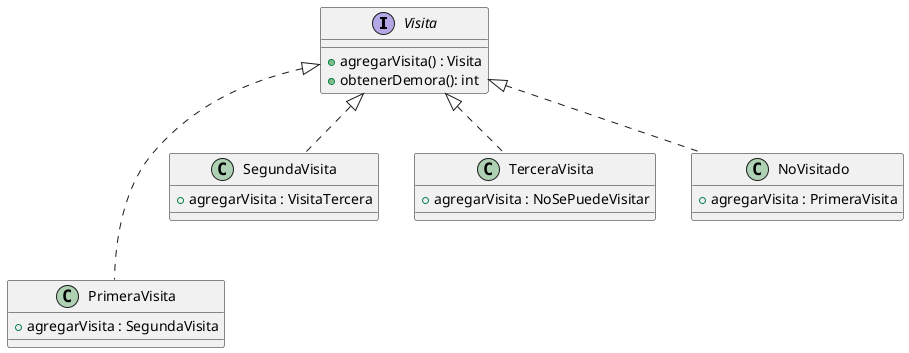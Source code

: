 @startuml
    interface Visita
    {
        +agregarVisita() : Visita
        +obtenerDemora(): int
    }
    class PrimeraVisita
    {
        +agregarVisita : SegundaVisita
    }
    class SegundaVisita
    {
        +agregarVisita : VisitaTercera
    }
    class TerceraVisita
    {
        +agregarVisita : NoSePuedeVisitar
    }
    class NoVisitado
    {
        +agregarVisita : PrimeraVisita
    }
    Visita <|..SegundaVisita
    Visita <|..TerceraVisita
    Visita <|..NoVisitado
    Visita <|...PrimeraVisita
@enduml
